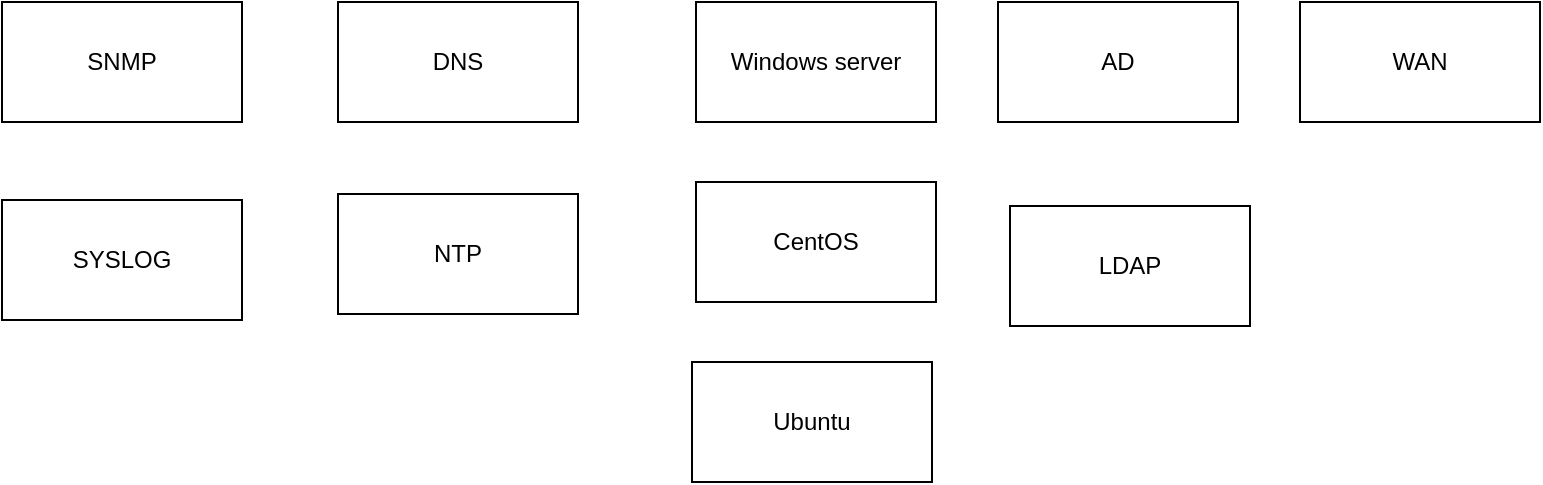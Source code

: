 <mxfile version="21.6.8" type="github">
  <diagram name="ページ1" id="_kK0_OZ8hu37GKY_X8Z_">
    <mxGraphModel dx="1914" dy="991" grid="0" gridSize="10" guides="1" tooltips="1" connect="1" arrows="1" fold="1" page="1" pageScale="1" pageWidth="827" pageHeight="1169" math="0" shadow="0">
      <root>
        <mxCell id="0" />
        <mxCell id="1" parent="0" />
        <mxCell id="NgpdDbyxvN2O7LCOkagx-1" value="DNS" style="whiteSpace=wrap;html=1;" parent="1" vertex="1">
          <mxGeometry x="209" y="56" width="120" height="60" as="geometry" />
        </mxCell>
        <mxCell id="NgpdDbyxvN2O7LCOkagx-2" value="NTP" style="whiteSpace=wrap;html=1;" parent="1" vertex="1">
          <mxGeometry x="209" y="152" width="120" height="60" as="geometry" />
        </mxCell>
        <mxCell id="NgpdDbyxvN2O7LCOkagx-3" value="SNMP" style="whiteSpace=wrap;html=1;" parent="1" vertex="1">
          <mxGeometry x="41" y="56" width="120" height="60" as="geometry" />
        </mxCell>
        <mxCell id="NgpdDbyxvN2O7LCOkagx-4" value="LDAP" style="whiteSpace=wrap;html=1;" parent="1" vertex="1">
          <mxGeometry x="545" y="158" width="120" height="60" as="geometry" />
        </mxCell>
        <mxCell id="NgpdDbyxvN2O7LCOkagx-5" value="Windows server" style="whiteSpace=wrap;html=1;" parent="1" vertex="1">
          <mxGeometry x="388" y="56" width="120" height="60" as="geometry" />
        </mxCell>
        <mxCell id="NgpdDbyxvN2O7LCOkagx-6" value="AD" style="whiteSpace=wrap;html=1;" parent="1" vertex="1">
          <mxGeometry x="539" y="56" width="120" height="60" as="geometry" />
        </mxCell>
        <mxCell id="NgpdDbyxvN2O7LCOkagx-7" value="CentOS" style="whiteSpace=wrap;html=1;" parent="1" vertex="1">
          <mxGeometry x="388" y="146" width="120" height="60" as="geometry" />
        </mxCell>
        <mxCell id="NgpdDbyxvN2O7LCOkagx-8" value="Ubuntu" style="whiteSpace=wrap;html=1;" parent="1" vertex="1">
          <mxGeometry x="386" y="236" width="120" height="60" as="geometry" />
        </mxCell>
        <mxCell id="NgpdDbyxvN2O7LCOkagx-9" value="WAN" style="whiteSpace=wrap;html=1;" parent="1" vertex="1">
          <mxGeometry x="690" y="56" width="120" height="60" as="geometry" />
        </mxCell>
        <mxCell id="MSEGHojCU0xYK1Mungku-1" value="SYSLOG" style="whiteSpace=wrap;html=1;" vertex="1" parent="1">
          <mxGeometry x="41" y="155" width="120" height="60" as="geometry" />
        </mxCell>
      </root>
    </mxGraphModel>
  </diagram>
</mxfile>

